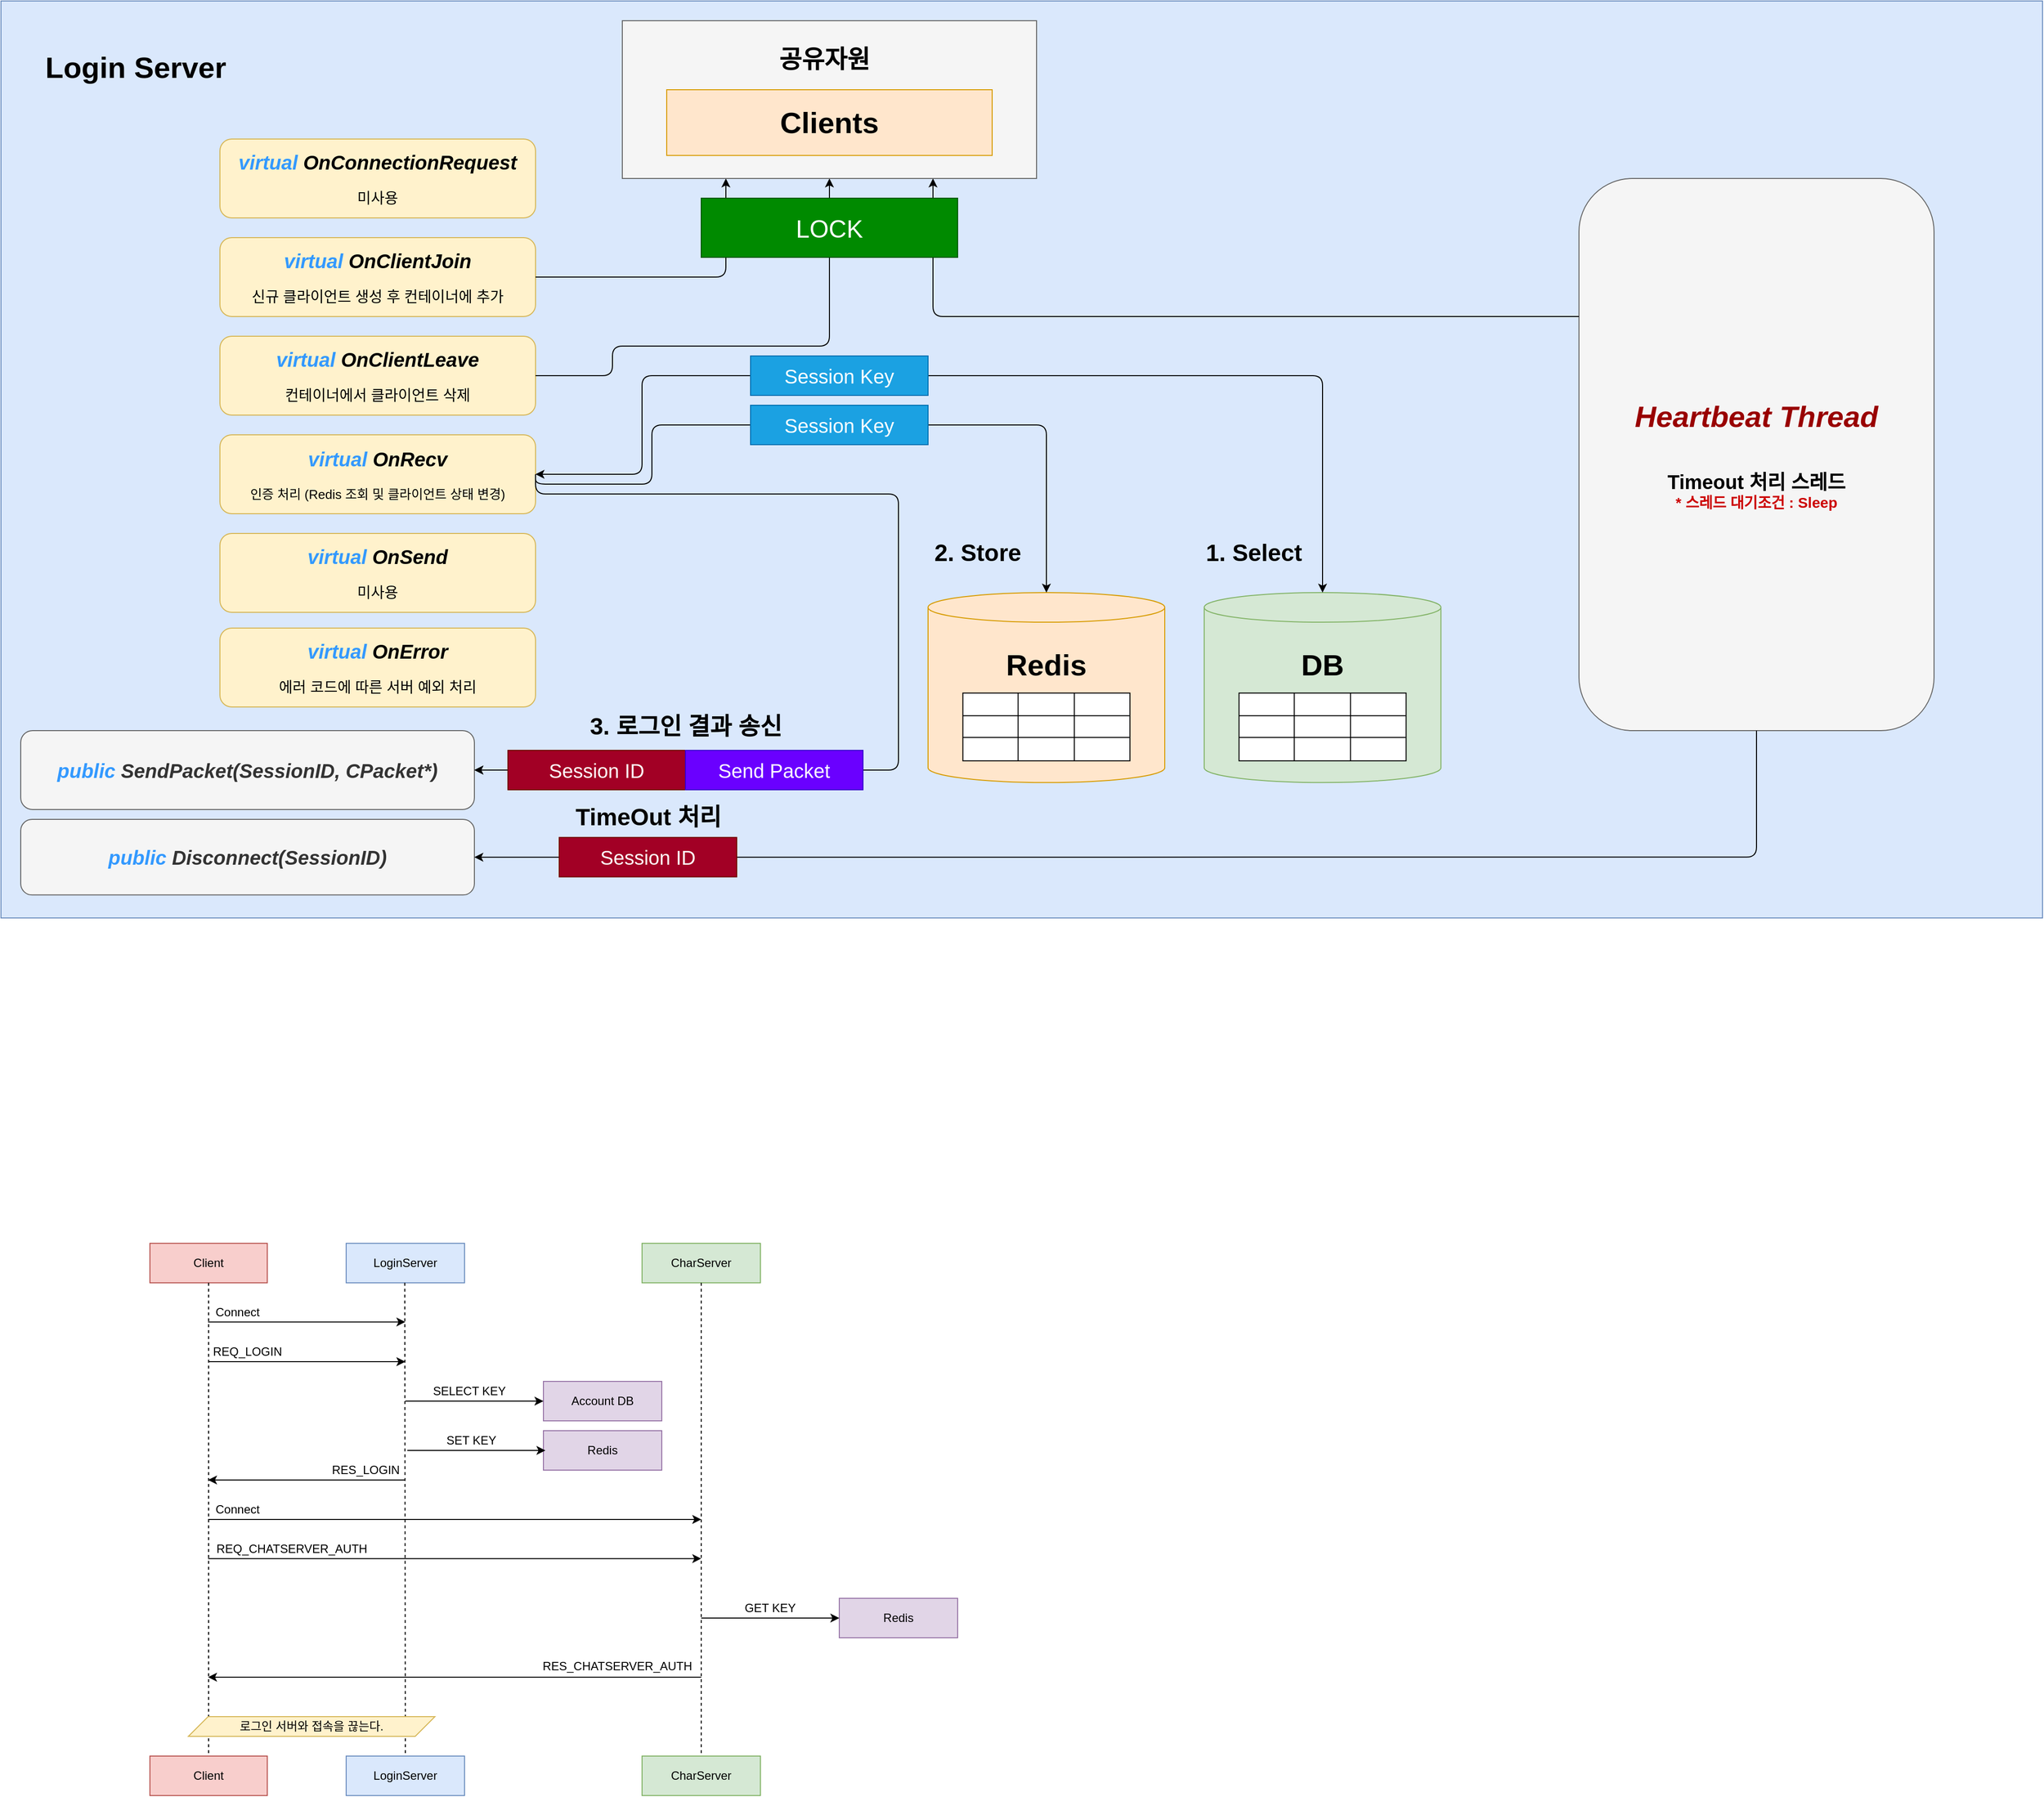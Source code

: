<mxfile version="13.9.9" type="device"><diagram id="JIaIe84wpaE2TIi-24iL" name="페이지-1"><mxGraphModel dx="1345" dy="2781" grid="1" gridSize="10" guides="1" tooltips="1" connect="1" arrows="1" fold="1" page="1" pageScale="1" pageWidth="827" pageHeight="1169" math="0" shadow="0"><root><mxCell id="0"/><mxCell id="1" parent="0"/><mxCell id="i8f_Hdax9RTTSkpHK3aJ-199" value="" style="rounded=0;whiteSpace=wrap;html=1;fillColor=#dae8fc;strokeColor=#6c8ebf;" parent="1" vertex="1"><mxGeometry x="1090" y="-1100" width="2070" height="930" as="geometry"/></mxCell><mxCell id="i8f_Hdax9RTTSkpHK3aJ-108" style="edgeStyle=orthogonalEdgeStyle;shape=arrow;rounded=0;orthogonalLoop=1;jettySize=auto;html=1;exitX=0.5;exitY=1;exitDx=0;exitDy=0;fontSize=30;fontColor=#666666;" parent="1" edge="1"><mxGeometry relative="1" as="geometry"><mxPoint x="1230.0" y="70" as="sourcePoint"/><mxPoint x="1230.0" y="70" as="targetPoint"/></mxGeometry></mxCell><mxCell id="i8f_Hdax9RTTSkpHK3aJ-109" value="&lt;font&gt;&lt;b style=&quot;font-size: 20px ; font-style: italic&quot;&gt;&lt;font color=&quot;#3399ff&quot;&gt;virtual&lt;/font&gt;&amp;nbsp;&lt;/b&gt;&lt;b style=&quot;font-size: 20px ; font-style: italic&quot;&gt;OnConnectionRequest&lt;/b&gt;&lt;br&gt;&lt;br&gt;&lt;font style=&quot;font-size: 15px&quot;&gt;미사용&lt;/font&gt;&lt;br&gt;&lt;/font&gt;" style="rounded=1;whiteSpace=wrap;html=1;fontSize=13;fillColor=#fff2cc;strokeColor=#d6b656;" parent="1" vertex="1"><mxGeometry x="1312" y="-960" width="320" height="80" as="geometry"/></mxCell><mxCell id="i8f_Hdax9RTTSkpHK3aJ-110" value="&lt;font&gt;&lt;b style=&quot;font-size: 20px ; font-style: italic&quot;&gt;&lt;font color=&quot;#3399ff&quot;&gt;virtual&lt;/font&gt; OnClientJoin&lt;/b&gt;&lt;br&gt;&lt;br&gt;&lt;span style=&quot;font-size: 15px&quot;&gt;신규 클라이언트 생성 후 컨테이너에 추가&lt;/span&gt;&lt;br&gt;&lt;/font&gt;" style="rounded=1;whiteSpace=wrap;html=1;fontSize=13;fillColor=#fff2cc;strokeColor=#d6b656;" parent="1" vertex="1"><mxGeometry x="1312" y="-860" width="320" height="80" as="geometry"/></mxCell><mxCell id="i8f_Hdax9RTTSkpHK3aJ-111" value="&lt;font&gt;&lt;b style=&quot;font-size: 20px ; font-style: italic&quot;&gt;&lt;font color=&quot;#3399ff&quot;&gt;virtual&lt;/font&gt; OnClientLeave&lt;/b&gt;&lt;br&gt;&lt;br&gt;&lt;font style=&quot;font-size: 15px&quot;&gt;컨테이너에서 클라이언트 삭제&lt;/font&gt;&lt;br&gt;&lt;/font&gt;" style="rounded=1;whiteSpace=wrap;html=1;fontSize=13;fillColor=#fff2cc;strokeColor=#d6b656;" parent="1" vertex="1"><mxGeometry x="1312" y="-760" width="320" height="80" as="geometry"/></mxCell><mxCell id="i8f_Hdax9RTTSkpHK3aJ-112" value="&lt;font&gt;&lt;b style=&quot;font-size: 20px ; font-style: italic&quot;&gt;&lt;font color=&quot;#3399ff&quot;&gt;virtual&lt;/font&gt; OnRecv&lt;/b&gt;&lt;br&gt;&lt;br&gt;인증 처리 (Redis 조회 및 클라이언트 상태 변경)&lt;br&gt;&lt;/font&gt;" style="rounded=1;whiteSpace=wrap;html=1;fontSize=13;fillColor=#fff2cc;strokeColor=#d6b656;" parent="1" vertex="1"><mxGeometry x="1312" y="-660" width="320" height="80" as="geometry"/></mxCell><mxCell id="i8f_Hdax9RTTSkpHK3aJ-113" value="&lt;font&gt;&lt;b style=&quot;font-size: 20px ; font-style: italic&quot;&gt;&lt;font color=&quot;#3399ff&quot;&gt;virtual&lt;/font&gt; OnError&lt;/b&gt;&lt;br&gt;&lt;br&gt;&lt;span style=&quot;font-size: 15px&quot;&gt;에러 코드에 따른 서버 예외 처리&lt;/span&gt;&lt;br&gt;&lt;/font&gt;" style="rounded=1;whiteSpace=wrap;html=1;fontSize=13;fillColor=#fff2cc;strokeColor=#d6b656;" parent="1" vertex="1"><mxGeometry x="1312" y="-464" width="320" height="80" as="geometry"/></mxCell><mxCell id="i8f_Hdax9RTTSkpHK3aJ-114" value="&lt;font&gt;&lt;b style=&quot;font-size: 20px ; font-style: italic&quot;&gt;&lt;font color=&quot;#3399ff&quot;&gt;virtual&lt;/font&gt; OnSend&lt;/b&gt;&lt;br&gt;&lt;br&gt;&lt;span style=&quot;font-size: 15px&quot;&gt;미사용&lt;/span&gt;&lt;br&gt;&lt;/font&gt;" style="rounded=1;whiteSpace=wrap;html=1;fontSize=13;fillColor=#fff2cc;strokeColor=#d6b656;" parent="1" vertex="1"><mxGeometry x="1312" y="-560" width="320" height="80" as="geometry"/></mxCell><mxCell id="i8f_Hdax9RTTSkpHK3aJ-115" value="&lt;h1&gt;Login Server&lt;/h1&gt;" style="text;html=1;strokeColor=none;fillColor=none;spacing=5;spacingTop=-20;whiteSpace=wrap;overflow=hidden;rounded=0;fontSize=15;" parent="1" vertex="1"><mxGeometry x="1130" y="-1060" width="200" height="55" as="geometry"/></mxCell><mxCell id="i8f_Hdax9RTTSkpHK3aJ-119" value="&lt;p style=&quot;line-height: 1&quot;&gt;&lt;/p&gt;&lt;div&gt;&lt;div style=&quot;font-size: 30px&quot;&gt;&lt;font color=&quot;#990000&quot;&gt;&lt;b&gt;&lt;i&gt;Heartbeat Thread&lt;/i&gt;&lt;/b&gt;&lt;/font&gt;&lt;/div&gt;&lt;div style=&quot;font-size: 30px&quot;&gt;&lt;font color=&quot;#990000&quot;&gt;&lt;span style=&quot;font-size: 15px&quot;&gt;&lt;br&gt;&lt;/span&gt;&lt;/font&gt;&lt;/div&gt;&lt;div&gt;&lt;b&gt;&lt;font style=&quot;font-size: 20px&quot; color=&quot;#000000&quot;&gt;Timeout 처리 스레드&lt;/font&gt;&lt;/b&gt;&lt;/div&gt;&lt;div&gt;&lt;b style=&quot;color: rgb(0 , 0 , 0) ; font-size: 15px&quot;&gt;&lt;font color=&quot;#cc0000&quot;&gt;* 스레드 대기조건 : Sleep&lt;/font&gt;&lt;/b&gt;&lt;br&gt;&lt;/div&gt;&lt;/div&gt;&lt;p&gt;&lt;/p&gt;" style="rounded=1;whiteSpace=wrap;html=1;align=center;horizontal=1;fillColor=#f5f5f5;strokeColor=#666666;fontColor=#333333;" parent="1" vertex="1"><mxGeometry x="2690" y="-920" width="360" height="560" as="geometry"/></mxCell><mxCell id="i8f_Hdax9RTTSkpHK3aJ-135" value=" " style="group" parent="1" vertex="1" connectable="0"><mxGeometry x="2030" y="-500" width="240" height="192.62" as="geometry"/></mxCell><mxCell id="ZYRztdbImgBp9yeqkNF2-2" value="" style="group" parent="i8f_Hdax9RTTSkpHK3aJ-135" vertex="1" connectable="0"><mxGeometry width="240" height="192.62" as="geometry"/></mxCell><mxCell id="i8f_Hdax9RTTSkpHK3aJ-136" value="&lt;font style=&quot;font-size: 30px&quot;&gt;&lt;b&gt;Redis&lt;br&gt;&lt;br&gt;&lt;br&gt;&lt;/b&gt;&lt;/font&gt;" style="shape=cylinder3;whiteSpace=wrap;html=1;boundedLbl=1;backgroundOutline=1;size=15;fillColor=#ffe6cc;strokeColor=#d79b00;" parent="ZYRztdbImgBp9yeqkNF2-2" vertex="1"><mxGeometry width="240" height="192.62" as="geometry"/></mxCell><mxCell id="i8f_Hdax9RTTSkpHK3aJ-137" value="" style="shape=table;html=1;whiteSpace=wrap;startSize=0;container=1;collapsible=0;childLayout=tableLayout;fontSize=30;" parent="ZYRztdbImgBp9yeqkNF2-2" vertex="1"><mxGeometry x="35.294" y="101.813" width="169.412" height="68.793" as="geometry"/></mxCell><mxCell id="i8f_Hdax9RTTSkpHK3aJ-138" value="" style="shape=partialRectangle;html=1;whiteSpace=wrap;collapsible=0;dropTarget=0;pointerEvents=0;fillColor=none;top=0;left=0;bottom=0;right=0;points=[[0,0.5],[1,0.5]];portConstraint=eastwest;fontSize=30;" parent="i8f_Hdax9RTTSkpHK3aJ-137" vertex="1"><mxGeometry width="169.412" height="23" as="geometry"/></mxCell><mxCell id="i8f_Hdax9RTTSkpHK3aJ-139" value="" style="shape=partialRectangle;html=1;whiteSpace=wrap;connectable=0;fillColor=none;top=0;left=0;bottom=0;right=0;overflow=hidden;pointerEvents=1;fontSize=30;" parent="i8f_Hdax9RTTSkpHK3aJ-138" vertex="1"><mxGeometry width="56" height="23" as="geometry"><mxRectangle width="56" height="23" as="alternateBounds"/></mxGeometry></mxCell><mxCell id="i8f_Hdax9RTTSkpHK3aJ-140" value="" style="shape=partialRectangle;html=1;whiteSpace=wrap;connectable=0;fillColor=none;top=0;left=0;bottom=0;right=0;overflow=hidden;pointerEvents=1;fontSize=30;" parent="i8f_Hdax9RTTSkpHK3aJ-138" vertex="1"><mxGeometry x="56" width="57" height="23" as="geometry"><mxRectangle width="57" height="23" as="alternateBounds"/></mxGeometry></mxCell><mxCell id="i8f_Hdax9RTTSkpHK3aJ-141" value="" style="shape=partialRectangle;html=1;whiteSpace=wrap;connectable=0;fillColor=none;top=0;left=0;bottom=0;right=0;overflow=hidden;pointerEvents=1;fontSize=30;" parent="i8f_Hdax9RTTSkpHK3aJ-138" vertex="1"><mxGeometry x="113" width="56" height="23" as="geometry"><mxRectangle width="56" height="23" as="alternateBounds"/></mxGeometry></mxCell><mxCell id="i8f_Hdax9RTTSkpHK3aJ-142" value="" style="shape=partialRectangle;html=1;whiteSpace=wrap;collapsible=0;dropTarget=0;pointerEvents=0;fillColor=none;top=0;left=0;bottom=0;right=0;points=[[0,0.5],[1,0.5]];portConstraint=eastwest;fontSize=30;" parent="i8f_Hdax9RTTSkpHK3aJ-137" vertex="1"><mxGeometry y="23" width="169.412" height="22" as="geometry"/></mxCell><mxCell id="i8f_Hdax9RTTSkpHK3aJ-143" value="" style="shape=partialRectangle;html=1;whiteSpace=wrap;connectable=0;fillColor=none;top=0;left=0;bottom=0;right=0;overflow=hidden;pointerEvents=1;fontSize=30;" parent="i8f_Hdax9RTTSkpHK3aJ-142" vertex="1"><mxGeometry width="56" height="22" as="geometry"><mxRectangle width="56" height="22" as="alternateBounds"/></mxGeometry></mxCell><mxCell id="i8f_Hdax9RTTSkpHK3aJ-144" value="" style="shape=partialRectangle;html=1;whiteSpace=wrap;connectable=0;fillColor=none;top=0;left=0;bottom=0;right=0;overflow=hidden;pointerEvents=1;fontSize=30;" parent="i8f_Hdax9RTTSkpHK3aJ-142" vertex="1"><mxGeometry x="56" width="57" height="22" as="geometry"><mxRectangle width="57" height="22" as="alternateBounds"/></mxGeometry></mxCell><mxCell id="i8f_Hdax9RTTSkpHK3aJ-145" value="" style="shape=partialRectangle;html=1;whiteSpace=wrap;connectable=0;fillColor=none;top=0;left=0;bottom=0;right=0;overflow=hidden;pointerEvents=1;fontSize=30;" parent="i8f_Hdax9RTTSkpHK3aJ-142" vertex="1"><mxGeometry x="113" width="56" height="22" as="geometry"><mxRectangle width="56" height="22" as="alternateBounds"/></mxGeometry></mxCell><mxCell id="i8f_Hdax9RTTSkpHK3aJ-146" value="" style="shape=partialRectangle;html=1;whiteSpace=wrap;collapsible=0;dropTarget=0;pointerEvents=0;fillColor=none;top=0;left=0;bottom=0;right=0;points=[[0,0.5],[1,0.5]];portConstraint=eastwest;fontSize=30;" parent="i8f_Hdax9RTTSkpHK3aJ-137" vertex="1"><mxGeometry y="45" width="169.412" height="24" as="geometry"/></mxCell><mxCell id="i8f_Hdax9RTTSkpHK3aJ-147" value="" style="shape=partialRectangle;html=1;whiteSpace=wrap;connectable=0;fillColor=none;top=0;left=0;bottom=0;right=0;overflow=hidden;pointerEvents=1;fontSize=30;" parent="i8f_Hdax9RTTSkpHK3aJ-146" vertex="1"><mxGeometry width="56" height="24" as="geometry"><mxRectangle width="56" height="24" as="alternateBounds"/></mxGeometry></mxCell><mxCell id="i8f_Hdax9RTTSkpHK3aJ-148" value="" style="shape=partialRectangle;html=1;whiteSpace=wrap;connectable=0;fillColor=none;top=0;left=0;bottom=0;right=0;overflow=hidden;pointerEvents=1;fontSize=30;" parent="i8f_Hdax9RTTSkpHK3aJ-146" vertex="1"><mxGeometry x="56" width="57" height="24" as="geometry"><mxRectangle width="57" height="24" as="alternateBounds"/></mxGeometry></mxCell><mxCell id="i8f_Hdax9RTTSkpHK3aJ-149" value="" style="shape=partialRectangle;html=1;whiteSpace=wrap;connectable=0;fillColor=none;top=0;left=0;bottom=0;right=0;overflow=hidden;pointerEvents=1;fontSize=30;" parent="i8f_Hdax9RTTSkpHK3aJ-146" vertex="1"><mxGeometry x="113" width="56" height="24" as="geometry"><mxRectangle width="56" height="24" as="alternateBounds"/></mxGeometry></mxCell><mxCell id="i8f_Hdax9RTTSkpHK3aJ-163" value="" style="group" parent="1" vertex="1" connectable="0"><mxGeometry x="2310" y="-500" width="240" height="192.62" as="geometry"/></mxCell><mxCell id="i8f_Hdax9RTTSkpHK3aJ-164" value="&lt;font style=&quot;font-size: 30px&quot;&gt;&lt;b&gt;DB&lt;br&gt;&lt;br&gt;&lt;br&gt;&lt;/b&gt;&lt;/font&gt;" style="shape=cylinder3;whiteSpace=wrap;html=1;boundedLbl=1;backgroundOutline=1;size=15;fillColor=#d5e8d4;strokeColor=#82b366;" parent="i8f_Hdax9RTTSkpHK3aJ-163" vertex="1"><mxGeometry width="240" height="192.62" as="geometry"/></mxCell><mxCell id="i8f_Hdax9RTTSkpHK3aJ-165" value="" style="shape=table;html=1;whiteSpace=wrap;startSize=0;container=1;collapsible=0;childLayout=tableLayout;fontSize=30;" parent="i8f_Hdax9RTTSkpHK3aJ-163" vertex="1"><mxGeometry x="35.294" y="101.813" width="169.412" height="68.793" as="geometry"/></mxCell><mxCell id="i8f_Hdax9RTTSkpHK3aJ-166" value="" style="shape=partialRectangle;html=1;whiteSpace=wrap;collapsible=0;dropTarget=0;pointerEvents=0;fillColor=none;top=0;left=0;bottom=0;right=0;points=[[0,0.5],[1,0.5]];portConstraint=eastwest;fontSize=30;" parent="i8f_Hdax9RTTSkpHK3aJ-165" vertex="1"><mxGeometry width="169.412" height="23" as="geometry"/></mxCell><mxCell id="i8f_Hdax9RTTSkpHK3aJ-167" value="" style="shape=partialRectangle;html=1;whiteSpace=wrap;connectable=0;fillColor=none;top=0;left=0;bottom=0;right=0;overflow=hidden;pointerEvents=1;fontSize=30;" parent="i8f_Hdax9RTTSkpHK3aJ-166" vertex="1"><mxGeometry width="56" height="23" as="geometry"><mxRectangle width="56" height="23" as="alternateBounds"/></mxGeometry></mxCell><mxCell id="i8f_Hdax9RTTSkpHK3aJ-168" value="" style="shape=partialRectangle;html=1;whiteSpace=wrap;connectable=0;fillColor=none;top=0;left=0;bottom=0;right=0;overflow=hidden;pointerEvents=1;fontSize=30;" parent="i8f_Hdax9RTTSkpHK3aJ-166" vertex="1"><mxGeometry x="56" width="57" height="23" as="geometry"><mxRectangle width="57" height="23" as="alternateBounds"/></mxGeometry></mxCell><mxCell id="i8f_Hdax9RTTSkpHK3aJ-169" value="" style="shape=partialRectangle;html=1;whiteSpace=wrap;connectable=0;fillColor=none;top=0;left=0;bottom=0;right=0;overflow=hidden;pointerEvents=1;fontSize=30;" parent="i8f_Hdax9RTTSkpHK3aJ-166" vertex="1"><mxGeometry x="113" width="56" height="23" as="geometry"><mxRectangle width="56" height="23" as="alternateBounds"/></mxGeometry></mxCell><mxCell id="i8f_Hdax9RTTSkpHK3aJ-170" value="" style="shape=partialRectangle;html=1;whiteSpace=wrap;collapsible=0;dropTarget=0;pointerEvents=0;fillColor=none;top=0;left=0;bottom=0;right=0;points=[[0,0.5],[1,0.5]];portConstraint=eastwest;fontSize=30;" parent="i8f_Hdax9RTTSkpHK3aJ-165" vertex="1"><mxGeometry y="23" width="169.412" height="22" as="geometry"/></mxCell><mxCell id="i8f_Hdax9RTTSkpHK3aJ-171" value="" style="shape=partialRectangle;html=1;whiteSpace=wrap;connectable=0;fillColor=none;top=0;left=0;bottom=0;right=0;overflow=hidden;pointerEvents=1;fontSize=30;" parent="i8f_Hdax9RTTSkpHK3aJ-170" vertex="1"><mxGeometry width="56" height="22" as="geometry"><mxRectangle width="56" height="22" as="alternateBounds"/></mxGeometry></mxCell><mxCell id="i8f_Hdax9RTTSkpHK3aJ-172" value="" style="shape=partialRectangle;html=1;whiteSpace=wrap;connectable=0;fillColor=none;top=0;left=0;bottom=0;right=0;overflow=hidden;pointerEvents=1;fontSize=30;" parent="i8f_Hdax9RTTSkpHK3aJ-170" vertex="1"><mxGeometry x="56" width="57" height="22" as="geometry"><mxRectangle width="57" height="22" as="alternateBounds"/></mxGeometry></mxCell><mxCell id="i8f_Hdax9RTTSkpHK3aJ-173" value="" style="shape=partialRectangle;html=1;whiteSpace=wrap;connectable=0;fillColor=none;top=0;left=0;bottom=0;right=0;overflow=hidden;pointerEvents=1;fontSize=30;" parent="i8f_Hdax9RTTSkpHK3aJ-170" vertex="1"><mxGeometry x="113" width="56" height="22" as="geometry"><mxRectangle width="56" height="22" as="alternateBounds"/></mxGeometry></mxCell><mxCell id="i8f_Hdax9RTTSkpHK3aJ-174" value="" style="shape=partialRectangle;html=1;whiteSpace=wrap;collapsible=0;dropTarget=0;pointerEvents=0;fillColor=none;top=0;left=0;bottom=0;right=0;points=[[0,0.5],[1,0.5]];portConstraint=eastwest;fontSize=30;" parent="i8f_Hdax9RTTSkpHK3aJ-165" vertex="1"><mxGeometry y="45" width="169.412" height="24" as="geometry"/></mxCell><mxCell id="i8f_Hdax9RTTSkpHK3aJ-175" value="" style="shape=partialRectangle;html=1;whiteSpace=wrap;connectable=0;fillColor=none;top=0;left=0;bottom=0;right=0;overflow=hidden;pointerEvents=1;fontSize=30;" parent="i8f_Hdax9RTTSkpHK3aJ-174" vertex="1"><mxGeometry width="56" height="24" as="geometry"><mxRectangle width="56" height="24" as="alternateBounds"/></mxGeometry></mxCell><mxCell id="i8f_Hdax9RTTSkpHK3aJ-176" value="" style="shape=partialRectangle;html=1;whiteSpace=wrap;connectable=0;fillColor=none;top=0;left=0;bottom=0;right=0;overflow=hidden;pointerEvents=1;fontSize=30;" parent="i8f_Hdax9RTTSkpHK3aJ-174" vertex="1"><mxGeometry x="56" width="57" height="24" as="geometry"><mxRectangle width="57" height="24" as="alternateBounds"/></mxGeometry></mxCell><mxCell id="i8f_Hdax9RTTSkpHK3aJ-177" value="" style="shape=partialRectangle;html=1;whiteSpace=wrap;connectable=0;fillColor=none;top=0;left=0;bottom=0;right=0;overflow=hidden;pointerEvents=1;fontSize=30;" parent="i8f_Hdax9RTTSkpHK3aJ-174" vertex="1"><mxGeometry x="113" width="56" height="24" as="geometry"><mxRectangle width="56" height="24" as="alternateBounds"/></mxGeometry></mxCell><mxCell id="i8f_Hdax9RTTSkpHK3aJ-179" value="&lt;font&gt;&lt;b style=&quot;font-size: 20px&quot;&gt;&lt;i&gt;&lt;font color=&quot;#3399ff&quot;&gt;public&amp;nbsp;&lt;/font&gt;&lt;/i&gt;&lt;/b&gt;&lt;i&gt;&lt;span style=&quot;font-weight: bold ; font-size: 20px&quot;&gt;Disconnect(SessionID)&lt;/span&gt;&lt;/i&gt;&lt;br&gt;&lt;/font&gt;" style="rounded=1;whiteSpace=wrap;html=1;fontSize=13;fillColor=#f5f5f5;strokeColor=#666666;fontColor=#333333;" parent="1" vertex="1"><mxGeometry x="1110" y="-270.0" width="460" height="76.66" as="geometry"/></mxCell><mxCell id="i8f_Hdax9RTTSkpHK3aJ-180" value="&lt;font style=&quot;font-size: 20px&quot;&gt;&lt;b&gt;&lt;i&gt;&lt;font color=&quot;#3399ff&quot;&gt;public &lt;/font&gt;SendPacket(SessionID, CPacket*)&lt;/i&gt;&lt;/b&gt;&lt;b&gt;&lt;br&gt;&lt;/b&gt;&lt;/font&gt;" style="rounded=1;whiteSpace=wrap;html=1;fontSize=13;fillColor=#f5f5f5;strokeColor=#666666;fontColor=#333333;" parent="1" vertex="1"><mxGeometry x="1110" y="-360" width="460" height="80" as="geometry"/></mxCell><mxCell id="i8f_Hdax9RTTSkpHK3aJ-182" value="" style="edgeStyle=segmentEdgeStyle;endArrow=classic;html=1;exitX=1;exitY=0.5;exitDx=0;exitDy=0;entryX=0.25;entryY=1;entryDx=0;entryDy=0;" parent="1" source="i8f_Hdax9RTTSkpHK3aJ-110" target="i8f_Hdax9RTTSkpHK3aJ-159" edge="1"><mxGeometry width="50" height="50" relative="1" as="geometry"><mxPoint x="1760" y="-420" as="sourcePoint"/><mxPoint x="1810" y="-470" as="targetPoint"/><Array as="points"><mxPoint x="1825" y="-820"/></Array></mxGeometry></mxCell><mxCell id="i8f_Hdax9RTTSkpHK3aJ-183" value="" style="edgeStyle=segmentEdgeStyle;endArrow=classic;html=1;exitX=1;exitY=0.5;exitDx=0;exitDy=0;" parent="1" source="i8f_Hdax9RTTSkpHK3aJ-111" target="i8f_Hdax9RTTSkpHK3aJ-159" edge="1"><mxGeometry width="50" height="50" relative="1" as="geometry"><mxPoint x="1642" y="-810" as="sourcePoint"/><mxPoint x="1835" y="-990" as="targetPoint"/><Array as="points"><mxPoint x="1710" y="-720"/><mxPoint x="1710" y="-750"/><mxPoint x="1930" y="-750"/></Array></mxGeometry></mxCell><mxCell id="i8f_Hdax9RTTSkpHK3aJ-184" value="" style="edgeStyle=segmentEdgeStyle;endArrow=classic;html=1;exitX=0;exitY=0.25;exitDx=0;exitDy=0;entryX=0.75;entryY=1;entryDx=0;entryDy=0;" parent="1" source="i8f_Hdax9RTTSkpHK3aJ-119" target="i8f_Hdax9RTTSkpHK3aJ-159" edge="1"><mxGeometry width="50" height="50" relative="1" as="geometry"><mxPoint x="1642" y="-710" as="sourcePoint"/><mxPoint x="1940" y="-990" as="targetPoint"/><Array as="points"><mxPoint x="2035" y="-780"/></Array></mxGeometry></mxCell><mxCell id="i8f_Hdax9RTTSkpHK3aJ-188" value="&lt;font style=&quot;font-size: 25px&quot;&gt;LOCK&lt;/font&gt;" style="rounded=0;whiteSpace=wrap;html=1;fillColor=#008a00;strokeColor=#005700;fontColor=#ffffff;" parent="1" vertex="1"><mxGeometry x="1800" y="-900" width="260" height="60" as="geometry"/></mxCell><mxCell id="i8f_Hdax9RTTSkpHK3aJ-191" value="1. Select" style="text;strokeColor=none;fillColor=none;html=1;fontSize=24;fontStyle=1;verticalAlign=middle;align=center;" parent="1" vertex="1"><mxGeometry x="2310" y="-560" width="100" height="40" as="geometry"/></mxCell><mxCell id="i8f_Hdax9RTTSkpHK3aJ-194" value="2. Store" style="text;strokeColor=none;fillColor=none;html=1;fontSize=24;fontStyle=1;verticalAlign=middle;align=center;" parent="1" vertex="1"><mxGeometry x="2030" y="-560" width="100" height="40" as="geometry"/></mxCell><mxCell id="i8f_Hdax9RTTSkpHK3aJ-195" value="" style="edgeStyle=segmentEdgeStyle;endArrow=classic;html=1;entryX=0.5;entryY=0;entryDx=0;entryDy=0;entryPerimeter=0;exitX=1;exitY=0.5;exitDx=0;exitDy=0;" parent="1" source="i8f_Hdax9RTTSkpHK3aJ-112" target="i8f_Hdax9RTTSkpHK3aJ-136" edge="1"><mxGeometry width="50" height="50" relative="1" as="geometry"><mxPoint x="1654" y="-560" as="sourcePoint"/><mxPoint x="2222" y="-550" as="targetPoint"/><Array as="points"><mxPoint x="1632" y="-610"/><mxPoint x="1750" y="-610"/><mxPoint x="1750" y="-670"/><mxPoint x="2150" y="-670"/></Array></mxGeometry></mxCell><mxCell id="i8f_Hdax9RTTSkpHK3aJ-197" value="" style="edgeStyle=segmentEdgeStyle;endArrow=classic;html=1;exitX=1;exitY=0.5;exitDx=0;exitDy=0;entryX=1;entryY=0.5;entryDx=0;entryDy=0;" parent="1" source="i8f_Hdax9RTTSkpHK3aJ-206" target="i8f_Hdax9RTTSkpHK3aJ-180" edge="1"><mxGeometry width="50" height="50" relative="1" as="geometry"><mxPoint x="1770" y="-470" as="sourcePoint"/><mxPoint x="1820" y="-520" as="targetPoint"/><Array as="points"/></mxGeometry></mxCell><mxCell id="i8f_Hdax9RTTSkpHK3aJ-198" value="3. 로그인 결과 송신" style="text;strokeColor=none;fillColor=none;html=1;fontSize=24;fontStyle=1;verticalAlign=middle;align=center;" parent="1" vertex="1"><mxGeometry x="1670" y="-384" width="228" height="40" as="geometry"/></mxCell><mxCell id="i8f_Hdax9RTTSkpHK3aJ-203" value="" style="endArrow=classic;startArrow=classic;html=1;exitX=1;exitY=0.5;exitDx=0;exitDy=0;entryX=0.5;entryY=0;entryDx=0;entryDy=0;entryPerimeter=0;" parent="1" target="i8f_Hdax9RTTSkpHK3aJ-164" edge="1"><mxGeometry width="50" height="50" relative="1" as="geometry"><mxPoint x="1632" y="-620" as="sourcePoint"/><mxPoint x="2200" y="-600" as="targetPoint"/><Array as="points"><mxPoint x="1740" y="-620"/><mxPoint x="1740" y="-720"/><mxPoint x="2340" y="-720"/><mxPoint x="2430" y="-720"/></Array></mxGeometry></mxCell><mxCell id="i8f_Hdax9RTTSkpHK3aJ-204" value="" style="edgeStyle=segmentEdgeStyle;endArrow=classic;html=1;exitX=0.5;exitY=1;exitDx=0;exitDy=0;entryX=1;entryY=0.5;entryDx=0;entryDy=0;" parent="1" source="i8f_Hdax9RTTSkpHK3aJ-119" target="i8f_Hdax9RTTSkpHK3aJ-179" edge="1"><mxGeometry width="50" height="50" relative="1" as="geometry"><mxPoint x="2392" y="-350" as="sourcePoint"/><mxPoint x="2290" y="-4.547e-13" as="targetPoint"/><Array as="points"><mxPoint x="2870" y="-232"/></Array></mxGeometry></mxCell><mxCell id="i8f_Hdax9RTTSkpHK3aJ-205" value="&lt;font style=&quot;font-size: 20px&quot;&gt;Session ID&lt;/font&gt;" style="rounded=0;whiteSpace=wrap;html=1;fillColor=#a20025;strokeColor=#6F0000;fontColor=#ffffff;" parent="1" vertex="1"><mxGeometry x="1656" y="-251.67" width="180" height="40" as="geometry"/></mxCell><mxCell id="i8f_Hdax9RTTSkpHK3aJ-208" value="TimeOut 처리" style="text;strokeColor=none;fillColor=none;html=1;fontSize=24;fontStyle=1;verticalAlign=middle;align=center;" parent="1" vertex="1"><mxGeometry x="1632" y="-291.67" width="228" height="40" as="geometry"/></mxCell><mxCell id="i8f_Hdax9RTTSkpHK3aJ-209" value="&lt;span style=&quot;font-size: 20px&quot;&gt;Session Key&lt;/span&gt;" style="rounded=0;whiteSpace=wrap;html=1;fillColor=#1ba1e2;strokeColor=#006EAF;fontColor=#ffffff;" parent="1" vertex="1"><mxGeometry x="1850" y="-740" width="180" height="40" as="geometry"/></mxCell><mxCell id="i8f_Hdax9RTTSkpHK3aJ-210" value="&lt;span style=&quot;font-size: 20px&quot;&gt;Session Key&lt;/span&gt;" style="rounded=0;whiteSpace=wrap;html=1;fillColor=#1ba1e2;strokeColor=#006EAF;fontColor=#ffffff;" parent="1" vertex="1"><mxGeometry x="1850" y="-690" width="180" height="40" as="geometry"/></mxCell><mxCell id="EaDyUSNzf1UQWbiNf1rI-1" value="" style="edgeStyle=segmentEdgeStyle;endArrow=classic;html=1;exitX=1;exitY=0.5;exitDx=0;exitDy=0;entryX=1;entryY=0.5;entryDx=0;entryDy=0;" parent="1" source="i8f_Hdax9RTTSkpHK3aJ-112" target="i8f_Hdax9RTTSkpHK3aJ-180" edge="1"><mxGeometry width="50" height="50" relative="1" as="geometry"><mxPoint x="1632" y="-620" as="sourcePoint"/><mxPoint x="1530" y="-270" as="targetPoint"/><Array as="points"><mxPoint x="1632" y="-600"/><mxPoint x="2000" y="-600"/><mxPoint x="2000" y="-320"/></Array></mxGeometry></mxCell><mxCell id="ZYRztdbImgBp9yeqkNF2-1" value="" style="group" parent="1" vertex="1" connectable="0"><mxGeometry x="1720" y="-1080" width="420" height="160" as="geometry"/></mxCell><mxCell id="i8f_Hdax9RTTSkpHK3aJ-159" value="" style="rounded=0;whiteSpace=wrap;html=1;fillColor=#f5f5f5;strokeColor=#666666;fontColor=#333333;" parent="ZYRztdbImgBp9yeqkNF2-1" vertex="1"><mxGeometry width="420" height="160" as="geometry"/></mxCell><mxCell id="i8f_Hdax9RTTSkpHK3aJ-160" value="&lt;font&gt;&lt;b&gt;&lt;font style=&quot;font-size: 30px&quot;&gt;Clients&lt;/font&gt;&lt;/b&gt;&lt;br&gt;&lt;/font&gt;" style="rounded=0;whiteSpace=wrap;html=1;shadow=0;labelBackgroundColor=none;fontSize=20;fillColor=#ffe6cc;strokeColor=#d79b00;" parent="ZYRztdbImgBp9yeqkNF2-1" vertex="1"><mxGeometry x="45" y="70" width="330" height="66.667" as="geometry"/></mxCell><mxCell id="i8f_Hdax9RTTSkpHK3aJ-162" value="&lt;font size=&quot;1&quot;&gt;&lt;b style=&quot;font-size: 25px&quot;&gt;공유자원&lt;/b&gt;&lt;/font&gt;" style="text;html=1;strokeColor=none;fillColor=none;align=center;verticalAlign=middle;whiteSpace=wrap;rounded=0;" parent="ZYRztdbImgBp9yeqkNF2-1" vertex="1"><mxGeometry x="100" y="30" width="210" height="16.667" as="geometry"/></mxCell><mxCell id="i8f_Hdax9RTTSkpHK3aJ-207" value="&lt;font style=&quot;font-size: 20px&quot;&gt;Session ID&lt;/font&gt;" style="rounded=0;whiteSpace=wrap;html=1;fillColor=#a20025;strokeColor=#6F0000;fontColor=#ffffff;" parent="1" vertex="1"><mxGeometry x="1604" y="-340" width="180" height="40" as="geometry"/></mxCell><mxCell id="i8f_Hdax9RTTSkpHK3aJ-206" value="&lt;font style=&quot;font-size: 20px&quot;&gt;Send Packet&lt;/font&gt;" style="rounded=0;whiteSpace=wrap;html=1;fillColor=#6a00ff;strokeColor=#3700CC;fontColor=#ffffff;" parent="1" vertex="1"><mxGeometry x="1784" y="-340" width="180" height="40" as="geometry"/></mxCell><mxCell id="scqgV623UzpciRHOi0l5-1" value="Client" style="rounded=0;whiteSpace=wrap;html=1;fillColor=#f8cecc;strokeColor=#b85450;" parent="1" vertex="1"><mxGeometry x="1241" y="160" width="119" height="40" as="geometry"/></mxCell><mxCell id="scqgV623UzpciRHOi0l5-2" value="LoginServer" style="rounded=0;whiteSpace=wrap;html=1;fillColor=#dae8fc;strokeColor=#6c8ebf;" parent="1" vertex="1"><mxGeometry x="1440" y="160" width="120" height="40" as="geometry"/></mxCell><mxCell id="scqgV623UzpciRHOi0l5-3" value="CharServer" style="rounded=0;whiteSpace=wrap;html=1;fillColor=#d5e8d4;strokeColor=#82b366;" parent="1" vertex="1"><mxGeometry x="1740" y="160" width="120" height="40" as="geometry"/></mxCell><mxCell id="scqgV623UzpciRHOi0l5-5" value="" style="endArrow=none;dashed=1;html=1;exitX=0.5;exitY=1;exitDx=0;exitDy=0;entryX=0.5;entryY=0;entryDx=0;entryDy=0;" parent="1" source="scqgV623UzpciRHOi0l5-1" target="scqgV623UzpciRHOi0l5-6" edge="1"><mxGeometry width="50" height="50" relative="1" as="geometry"><mxPoint x="1450" y="220" as="sourcePoint"/><mxPoint x="1301" y="480" as="targetPoint"/></mxGeometry></mxCell><mxCell id="scqgV623UzpciRHOi0l5-6" value="Client" style="rounded=0;whiteSpace=wrap;html=1;fillColor=#f8cecc;strokeColor=#b85450;" parent="1" vertex="1"><mxGeometry x="1241" y="680" width="119" height="40" as="geometry"/></mxCell><mxCell id="scqgV623UzpciRHOi0l5-7" value="LoginServer" style="rounded=0;whiteSpace=wrap;html=1;fillColor=#dae8fc;strokeColor=#6c8ebf;" parent="1" vertex="1"><mxGeometry x="1440" y="680" width="120" height="40" as="geometry"/></mxCell><mxCell id="scqgV623UzpciRHOi0l5-8" value="CharServer" style="rounded=0;whiteSpace=wrap;html=1;fillColor=#d5e8d4;strokeColor=#82b366;" parent="1" vertex="1"><mxGeometry x="1740" y="680" width="120" height="40" as="geometry"/></mxCell><mxCell id="scqgV623UzpciRHOi0l5-9" value="" style="endArrow=none;dashed=1;html=1;exitX=0.5;exitY=1;exitDx=0;exitDy=0;entryX=0.5;entryY=0;entryDx=0;entryDy=0;" parent="1" target="scqgV623UzpciRHOi0l5-7" edge="1"><mxGeometry width="50" height="50" relative="1" as="geometry"><mxPoint x="1499.41" y="200" as="sourcePoint"/><mxPoint x="1499.91" y="480" as="targetPoint"/></mxGeometry></mxCell><mxCell id="scqgV623UzpciRHOi0l5-10" value="" style="endArrow=none;dashed=1;html=1;exitX=0.5;exitY=1;exitDx=0;exitDy=0;entryX=0.5;entryY=0;entryDx=0;entryDy=0;" parent="1" source="scqgV623UzpciRHOi0l5-3" target="scqgV623UzpciRHOi0l5-8" edge="1"><mxGeometry width="50" height="50" relative="1" as="geometry"><mxPoint x="1699.41" y="200" as="sourcePoint"/><mxPoint x="1699.91" y="480" as="targetPoint"/></mxGeometry></mxCell><mxCell id="scqgV623UzpciRHOi0l5-11" value="" style="endArrow=classic;html=1;" parent="1" edge="1"><mxGeometry width="50" height="50" relative="1" as="geometry"><mxPoint x="1300" y="239.71" as="sourcePoint"/><mxPoint x="1500" y="239.71" as="targetPoint"/></mxGeometry></mxCell><mxCell id="scqgV623UzpciRHOi0l5-12" value="Connect" style="text;html=1;strokeColor=none;fillColor=none;align=center;verticalAlign=middle;whiteSpace=wrap;rounded=0;" parent="1" vertex="1"><mxGeometry x="1300" y="220" width="60" height="20" as="geometry"/></mxCell><mxCell id="scqgV623UzpciRHOi0l5-13" value="" style="endArrow=classic;html=1;" parent="1" edge="1"><mxGeometry width="50" height="50" relative="1" as="geometry"><mxPoint x="1300" y="280" as="sourcePoint"/><mxPoint x="1500" y="280" as="targetPoint"/></mxGeometry></mxCell><mxCell id="scqgV623UzpciRHOi0l5-14" value="REQ_LOGIN" style="text;html=1;strokeColor=none;fillColor=none;align=center;verticalAlign=middle;whiteSpace=wrap;rounded=0;" parent="1" vertex="1"><mxGeometry x="1300" y="260" width="80" height="20" as="geometry"/></mxCell><mxCell id="scqgV623UzpciRHOi0l5-16" value="" style="endArrow=classic;html=1;exitX=1;exitY=1;exitDx=0;exitDy=0;" parent="1" source="scqgV623UzpciRHOi0l5-17" edge="1"><mxGeometry width="50" height="50" relative="1" as="geometry"><mxPoint x="1505" y="400" as="sourcePoint"/><mxPoint x="1300" y="400" as="targetPoint"/></mxGeometry></mxCell><mxCell id="scqgV623UzpciRHOi0l5-17" value="RES_LOGIN" style="text;html=1;strokeColor=none;fillColor=none;align=center;verticalAlign=middle;whiteSpace=wrap;rounded=0;" parent="1" vertex="1"><mxGeometry x="1420" y="380" width="80" height="20" as="geometry"/></mxCell><mxCell id="scqgV623UzpciRHOi0l5-18" value="" style="endArrow=classic;html=1;" parent="1" edge="1"><mxGeometry width="50" height="50" relative="1" as="geometry"><mxPoint x="1300" y="440.0" as="sourcePoint"/><mxPoint x="1800" y="440" as="targetPoint"/></mxGeometry></mxCell><mxCell id="scqgV623UzpciRHOi0l5-20" value="" style="endArrow=classic;html=1;exitX=0;exitY=1;exitDx=0;exitDy=0;" parent="1" source="scqgV623UzpciRHOi0l5-21" edge="1"><mxGeometry width="50" height="50" relative="1" as="geometry"><mxPoint x="1310" y="479.71" as="sourcePoint"/><mxPoint x="1800" y="479.71" as="targetPoint"/></mxGeometry></mxCell><mxCell id="scqgV623UzpciRHOi0l5-21" value="REQ_CHATSERVER_AUTH" style="text;html=1;strokeColor=none;fillColor=none;align=center;verticalAlign=middle;whiteSpace=wrap;rounded=0;" parent="1" vertex="1"><mxGeometry x="1300" y="459.71" width="170" height="20" as="geometry"/></mxCell><mxCell id="scqgV623UzpciRHOi0l5-44" value="Redis" style="rounded=0;whiteSpace=wrap;html=1;fillColor=#e1d5e7;strokeColor=#9673a6;" parent="1" vertex="1"><mxGeometry x="1940" y="520" width="120" height="40" as="geometry"/></mxCell><mxCell id="scqgV623UzpciRHOi0l5-47" value="Connect" style="text;html=1;strokeColor=none;fillColor=none;align=center;verticalAlign=middle;whiteSpace=wrap;rounded=0;" parent="1" vertex="1"><mxGeometry x="1300" y="420" width="60" height="20" as="geometry"/></mxCell><mxCell id="scqgV623UzpciRHOi0l5-50" value="" style="endArrow=classic;html=1;" parent="1" edge="1"><mxGeometry width="50" height="50" relative="1" as="geometry"><mxPoint x="1800" y="600" as="sourcePoint"/><mxPoint x="1300" y="600" as="targetPoint"/></mxGeometry></mxCell><mxCell id="scqgV623UzpciRHOi0l5-52" value="RES_CHATSERVER_AUTH" style="text;html=1;strokeColor=none;fillColor=none;align=center;verticalAlign=middle;whiteSpace=wrap;rounded=0;" parent="1" vertex="1"><mxGeometry x="1630" y="579" width="170" height="20" as="geometry"/></mxCell><mxCell id="scqgV623UzpciRHOi0l5-53" value="로그인 서버와 접속을 끊는다." style="shape=parallelogram;perimeter=parallelogramPerimeter;whiteSpace=wrap;html=1;fixedSize=1;fillColor=#fff2cc;strokeColor=#d6b656;" parent="1" vertex="1"><mxGeometry x="1280" y="640" width="250" height="20" as="geometry"/></mxCell><mxCell id="scqgV623UzpciRHOi0l5-54" value="Account DB" style="rounded=0;whiteSpace=wrap;html=1;fillColor=#e1d5e7;strokeColor=#9673a6;" parent="1" vertex="1"><mxGeometry x="1640" y="300" width="120" height="40" as="geometry"/></mxCell><mxCell id="scqgV623UzpciRHOi0l5-48" value="GET KEY" style="text;html=1;strokeColor=none;fillColor=none;align=center;verticalAlign=middle;whiteSpace=wrap;rounded=0;" parent="1" vertex="1"><mxGeometry x="1800" y="520" width="140" height="20" as="geometry"/></mxCell><mxCell id="scqgV623UzpciRHOi0l5-60" value="" style="endArrow=classic;html=1;entryX=0;entryY=0.5;entryDx=0;entryDy=0;" parent="1" target="scqgV623UzpciRHOi0l5-54" edge="1"><mxGeometry width="50" height="50" relative="1" as="geometry"><mxPoint x="1500" y="320" as="sourcePoint"/><mxPoint x="1605" y="321" as="targetPoint"/></mxGeometry></mxCell><mxCell id="scqgV623UzpciRHOi0l5-62" value="SELECT KEY" style="text;html=1;strokeColor=none;fillColor=none;align=center;verticalAlign=middle;whiteSpace=wrap;rounded=0;" parent="1" vertex="1"><mxGeometry x="1500" y="300" width="130" height="20" as="geometry"/></mxCell><mxCell id="scqgV623UzpciRHOi0l5-64" value="Redis" style="rounded=0;whiteSpace=wrap;html=1;fillColor=#e1d5e7;strokeColor=#9673a6;" parent="1" vertex="1"><mxGeometry x="1640" y="350" width="120" height="40" as="geometry"/></mxCell><mxCell id="scqgV623UzpciRHOi0l5-65" value="SET KEY" style="text;html=1;strokeColor=none;fillColor=none;align=center;verticalAlign=middle;whiteSpace=wrap;rounded=0;" parent="1" vertex="1"><mxGeometry x="1502" y="350" width="130" height="20" as="geometry"/></mxCell><mxCell id="scqgV623UzpciRHOi0l5-66" value="" style="endArrow=classic;html=1;entryX=0;entryY=0.5;entryDx=0;entryDy=0;" parent="1" edge="1"><mxGeometry width="50" height="50" relative="1" as="geometry"><mxPoint x="1502" y="370" as="sourcePoint"/><mxPoint x="1642" y="370" as="targetPoint"/></mxGeometry></mxCell><mxCell id="scqgV623UzpciRHOi0l5-68" value="" style="endArrow=classic;html=1;exitX=0;exitY=1;exitDx=0;exitDy=0;entryX=0;entryY=0.5;entryDx=0;entryDy=0;" parent="1" source="scqgV623UzpciRHOi0l5-48" target="scqgV623UzpciRHOi0l5-44" edge="1"><mxGeometry width="50" height="50" relative="1" as="geometry"><mxPoint x="1880" y="550" as="sourcePoint"/><mxPoint x="1930" y="500" as="targetPoint"/></mxGeometry></mxCell></root></mxGraphModel></diagram></mxfile>